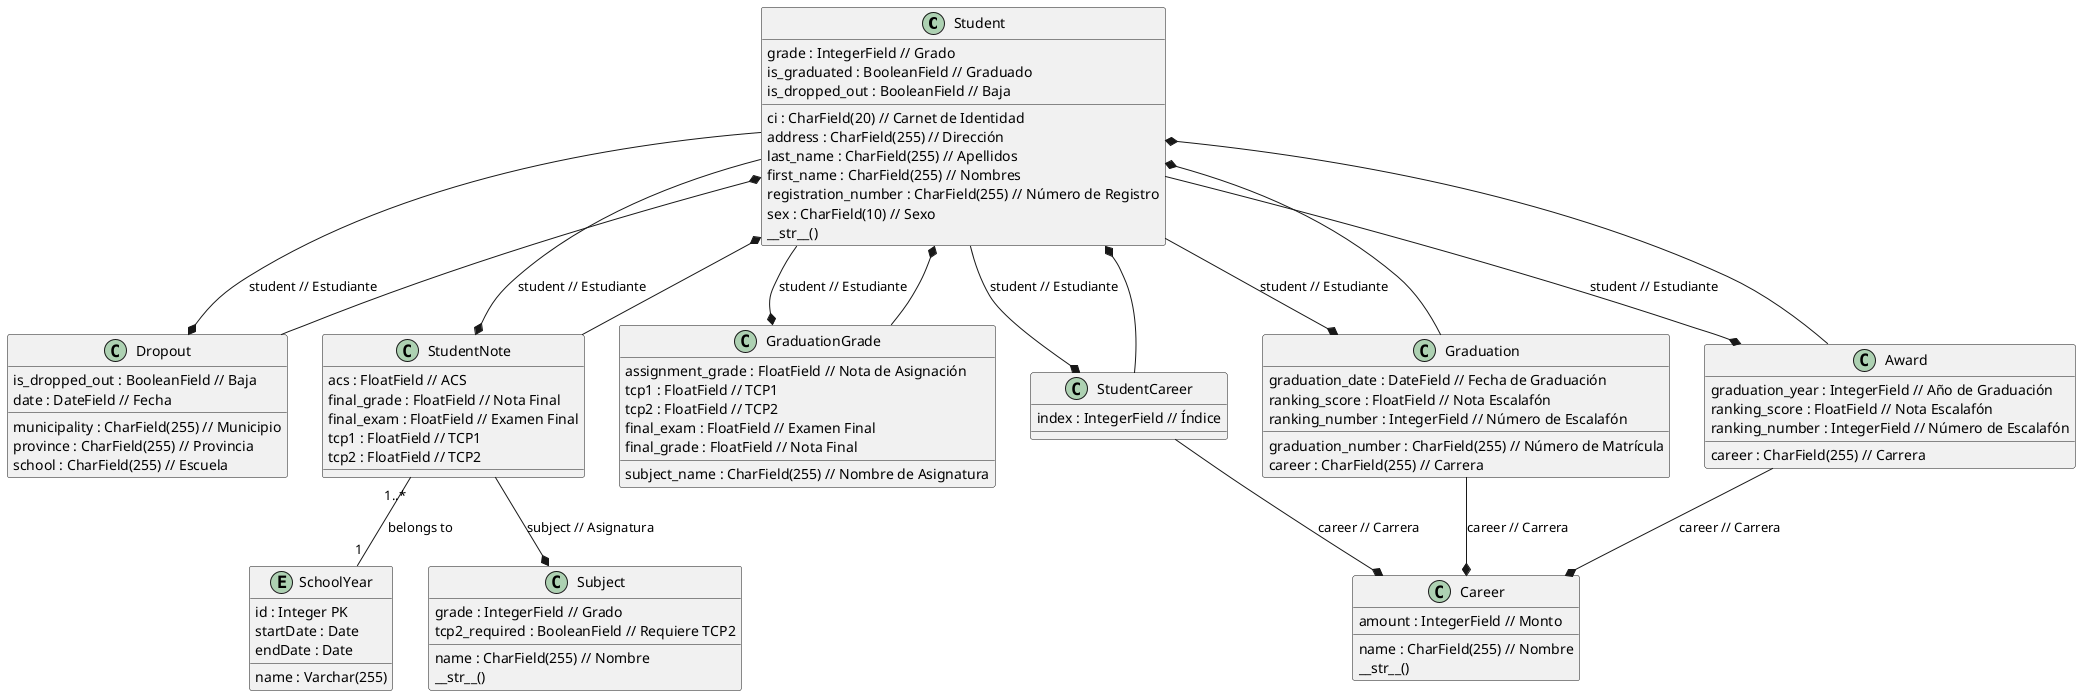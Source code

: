@startuml

class Student {
    ci : CharField(20) // Carnet de Identidad
    address : CharField(255) // Dirección
    grade : IntegerField // Grado
    last_name : CharField(255) // Apellidos
    first_name : CharField(255) // Nombres
    registration_number : CharField(255) // Número de Registro
    sex : CharField(10) // Sexo
    is_graduated : BooleanField // Graduado
    is_dropped_out : BooleanField // Baja
    __str__()
}

class Dropout {
    is_dropped_out : BooleanField // Baja
    date : DateField // Fecha
    municipality : CharField(255) // Municipio
    province : CharField(255) // Provincia
    school : CharField(255) // Escuela
}

class Career {
    amount : IntegerField // Monto
    name : CharField(255) // Nombre
    __str__()
}

class Graduation {
    graduation_number : CharField(255) // Número de Matrícula
    graduation_date : DateField // Fecha de Graduación
    career : CharField(255) // Carrera
    ranking_score : FloatField // Nota Escalafón
    ranking_number : IntegerField // Número de Escalafón
}

class GraduationGrade {
    subject_name : CharField(255) // Nombre de Asignatura
    assignment_grade : FloatField // Nota de Asignación
    tcp1 : FloatField // TCP1
    tcp2 : FloatField // TCP2
    final_exam : FloatField // Examen Final
    final_grade : FloatField // Nota Final
}

class Subject {
    grade : IntegerField // Grado
    name : CharField(255) // Nombre
    tcp2_required : BooleanField // Requiere TCP2
    __str__()
}

entity SchoolYear {
    id : Integer PK
    startDate : Date
    endDate : Date
    name : Varchar(255)
}

class StudentNote {
    acs : FloatField // ACS
    final_grade : FloatField // Nota Final
    final_exam : FloatField // Examen Final
    tcp1 : FloatField // TCP1
    tcp2 : FloatField // TCP2
}

class Award {
    graduation_year : IntegerField // Año de Graduación
    career : CharField(255) // Carrera
    ranking_score : FloatField // Nota Escalafón
    ranking_number : IntegerField // Número de Escalafón
}

class StudentCareer {
    index : IntegerField // Índice
}

StudentNote "1..*" -- "1" SchoolYear : belongs to

Student --* Dropout : student // Estudiante
Student --* Graduation : student // Estudiante
Student --* GraduationGrade : student // Estudiante
Student --* StudentNote : student // Estudiante
Student --* Award : student // Estudiante
Student --* StudentCareer : student // Estudiante

Dropout --* Student
Graduation --* Student
GraduationGrade --* Student
StudentNote --* Student
Award --* Student
StudentCareer --* Student

StudentNote --* Subject : subject // Asignatura
StudentCareer --* Career : career // Carrera
Graduation --* Career : career // Carrera
Award --* Career : career // Carrera

@enduml